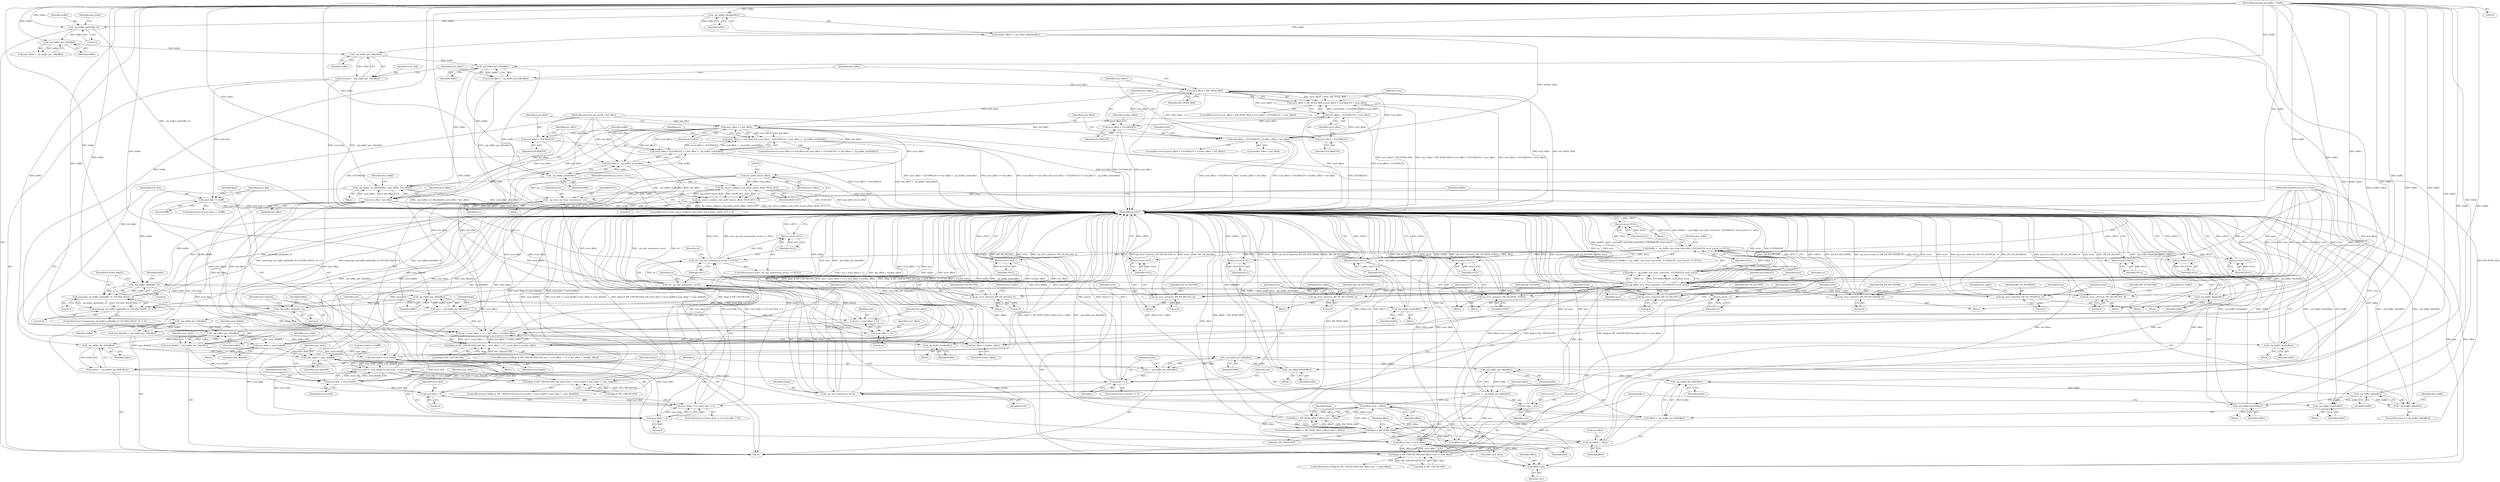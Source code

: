 digraph "1_libzip_9b46957ec98d85a572e9ef98301247f39338a3b5@pointer" {
"1000136" [label="(Call,_zip_buffer_get_16(buffer))"];
"1000132" [label="(Call,_zip_buffer_get_16(buffer))"];
"1000127" [label="(Call,_zip_buffer_get(buffer, 4))"];
"1000125" [label="(Call,_zip_buffer_offset(buffer))"];
"1000105" [label="(MethodParameterIn,zip_buffer_t *buffer)"];
"1000134" [label="(Call,eocd_disk = _zip_buffer_get_16(buffer))"];
"1000300" [label="(Call,eocd_disk == 0xffff)"];
"1000313" [label="(Call,eocd_disk != eocd_disk64)"];
"1000312" [label="(Call,eocd_disk != eocd_disk64 || num_disks != num_disks64)"];
"1000308" [label="(Call,(flags & ZIP_CHECKCONS) && (eocd_disk != eocd_disk64 || num_disks != num_disks64))"];
"1000336" [label="(Call,eocd_disk != 0)"];
"1000332" [label="(Call,num_disks != 0 || eocd_disk != 0)"];
"1000140" [label="(Call,_zip_buffer_get_64(buffer))"];
"1000138" [label="(Call,eocd_offset = _zip_buffer_get_64(buffer))"];
"1000144" [label="(Call,eocd_offset > ZIP_INT64_MAX)"];
"1000143" [label="(Call,eocd_offset > ZIP_INT64_MAX || eocd_offset + EOCD64LEN < eocd_offset)"];
"1000147" [label="(Call,eocd_offset + EOCD64LEN < eocd_offset)"];
"1000160" [label="(Call,eocd_offset + EOCD64LEN > eocdloc_offset + buf_offset)"];
"1000161" [label="(Call,eocd_offset + EOCD64LEN)"];
"1000176" [label="(Call,eocd_offset >= buf_offset)"];
"1000175" [label="(Call,eocd_offset >= buf_offset && eocd_offset + EOCD64LEN <= buf_offset + _zip_buffer_size(buffer))"];
"1000179" [label="(Call,eocd_offset + EOCD64LEN <= buf_offset + _zip_buffer_size(buffer))"];
"1000180" [label="(Call,eocd_offset + EOCD64LEN)"];
"1000183" [label="(Call,buf_offset + _zip_buffer_size(buffer))"];
"1000190" [label="(Call,eocd_offset - buf_offset)"];
"1000188" [label="(Call,_zip_buffer_set_offset(buffer, eocd_offset - buf_offset))"];
"1000232" [label="(Call,_zip_buffer_get(buffer, 4))"];
"1000231" [label="(Call,memcmp(_zip_buffer_get(buffer, 4), EOCD64_MAGIC, 4))"];
"1000230" [label="(Call,memcmp(_zip_buffer_get(buffer, 4), EOCD64_MAGIC, 4) != 0)"];
"1000246" [label="(Call,_zip_buffer_free(buffer))"];
"1000252" [label="(Call,_zip_buffer_get_64(buffer))"];
"1000250" [label="(Call,size = _zip_buffer_get_64(buffer))"];
"1000259" [label="(Call,size + eocd_offset + 12 != buf_offset + eocdloc_offset)"];
"1000255" [label="(Call,(flags & ZIP_CHECKCONS) && size + eocd_offset + 12 != buf_offset + eocdloc_offset)"];
"1000260" [label="(Call,size + eocd_offset + 12)"];
"1000276" [label="(Call,_zip_buffer_free(buffer))"];
"1000280" [label="(Call,_zip_buffer_get(buffer, 4))"];
"1000285" [label="(Call,_zip_buffer_get_32(buffer))"];
"1000283" [label="(Call,num_disks64 = _zip_buffer_get_32(buffer))"];
"1000296" [label="(Call,num_disks = num_disks64)"];
"1000316" [label="(Call,num_disks != num_disks64)"];
"1000333" [label="(Call,num_disks != 0)"];
"1000289" [label="(Call,_zip_buffer_get_32(buffer))"];
"1000287" [label="(Call,eocd_disk64 = _zip_buffer_get_32(buffer))"];
"1000304" [label="(Call,eocd_disk = eocd_disk64)"];
"1000327" [label="(Call,_zip_buffer_free(buffer))"];
"1000347" [label="(Call,_zip_buffer_free(buffer))"];
"1000353" [label="(Call,_zip_buffer_get_64(buffer))"];
"1000351" [label="(Call,nentry = _zip_buffer_get_64(buffer))"];
"1000360" [label="(Call,nentry != i)"];
"1000442" [label="(Call,_zip_cdir_new(nentry, error))"];
"1000439" [label="(Call,(cd=_zip_cdir_new(nentry, error)) == NULL)"];
"1000446" [label="(Return,return NULL;)"];
"1000440" [label="(Call,cd=_zip_cdir_new(nentry, error))"];
"1000463" [label="(Return,return cd;)"];
"1000357" [label="(Call,_zip_buffer_get_64(buffer))"];
"1000355" [label="(Call,i = _zip_buffer_get_64(buffer))"];
"1000371" [label="(Call,_zip_buffer_free(buffer))"];
"1000377" [label="(Call,_zip_buffer_get_64(buffer))"];
"1000375" [label="(Call,size = _zip_buffer_get_64(buffer))"];
"1000409" [label="(Call,offset+size < offset)"];
"1000405" [label="(Call,offset > ZIP_INT64_MAX || offset+size < offset)"];
"1000426" [label="(Call,offset+size != eocd_offset)"];
"1000422" [label="(Call,(flags & ZIP_CHECKCONS) && offset+size != eocd_offset)"];
"1000427" [label="(Call,offset+size)"];
"1000458" [label="(Call,cd->offset = offset)"];
"1000410" [label="(Call,offset+size)"];
"1000453" [label="(Call,cd->size = size)"];
"1000381" [label="(Call,_zip_buffer_get_64(buffer))"];
"1000379" [label="(Call,offset = _zip_buffer_get_64(buffer))"];
"1000406" [label="(Call,offset > ZIP_INT64_MAX)"];
"1000385" [label="(Call,_zip_buffer_ok(buffer))"];
"1000384" [label="(Call,!_zip_buffer_ok(buffer))"];
"1000395" [label="(Call,_zip_buffer_free(buffer))"];
"1000402" [label="(Call,_zip_buffer_free(buffer))"];
"1000262" [label="(Call,eocd_offset + 12)"];
"1000265" [label="(Call,buf_offset + eocdloc_offset)"];
"1000202" [label="(Call,(zip_int64_t)eocd_offset)"];
"1000200" [label="(Call,zip_source_seek(src, (zip_int64_t)eocd_offset, SEEK_SET))"];
"1000199" [label="(Call,zip_source_seek(src, (zip_int64_t)eocd_offset, SEEK_SET) < 0)"];
"1000208" [label="(Call,_zip_error_set_from_source(error, src))"];
"1000217" [label="(Call,_zip_buffer_new_from_source(src, EOCD64LEN, eocd, error))"];
"1000214" [label="(Call,(buffer = _zip_buffer_new_from_source(src, EOCD64LEN, eocd, error)) == NULL)"];
"1000224" [label="(Return,return NULL;)"];
"1000248" [label="(Return,return NULL;)"];
"1000278" [label="(Return,return NULL;)"];
"1000329" [label="(Return,return NULL;)"];
"1000349" [label="(Return,return NULL;)"];
"1000373" [label="(Return,return NULL;)"];
"1000397" [label="(Return,return NULL;)"];
"1000419" [label="(Return,return NULL;)"];
"1000436" [label="(Return,return NULL;)"];
"1000215" [label="(Call,buffer = _zip_buffer_new_from_source(src, EOCD64LEN, eocd, error))"];
"1000239" [label="(Call,zip_error_set(error, ZIP_ER_INCONS, 0))"];
"1000269" [label="(Call,zip_error_set(error, ZIP_ER_INCONS, 0))"];
"1000320" [label="(Call,zip_error_set(error, ZIP_ER_INCONS, 0))"];
"1000340" [label="(Call,zip_error_set(error, ZIP_ER_MULTIDISK, 0))"];
"1000364" [label="(Call,zip_error_set(error, ZIP_ER_MULTIDISK, 0))"];
"1000388" [label="(Call,zip_error_set(error, ZIP_ER_INTERNAL, 0))"];
"1000415" [label="(Call,zip_error_set(error, ZIP_ER_SEEK, EFBIG))"];
"1000432" [label="(Call,zip_error_set(error, ZIP_ER_INCONS, 0))"];
"1000148" [label="(Call,eocd_offset + EOCD64LEN)"];
"1000185" [label="(Call,_zip_buffer_size(buffer))"];
"1000281" [label="(Identifier,buffer)"];
"1000321" [label="(Identifier,error)"];
"1000458" [label="(Call,cd->offset = offset)"];
"1000222" [label="(Identifier,NULL)"];
"1000410" [label="(Call,offset+size)"];
"1000188" [label="(Call,_zip_buffer_set_offset(buffer, eocd_offset - buf_offset))"];
"1000312" [label="(Call,eocd_disk != eocd_disk64 || num_disks != num_disks64)"];
"1000240" [label="(Identifier,error)"];
"1000364" [label="(Call,zip_error_set(error, ZIP_ER_MULTIDISK, 0))"];
"1000192" [label="(Identifier,buf_offset)"];
"1000421" [label="(ControlStructure,if ((flags & ZIP_CHECKCONS) && offset+size != eocd_offset))"];
"1000393" [label="(Identifier,free_buffer)"];
"1000354" [label="(Identifier,buffer)"];
"1000303" [label="(Block,)"];
"1000439" [label="(Call,(cd=_zip_cdir_new(nentry, error)) == NULL)"];
"1000183" [label="(Call,buf_offset + _zip_buffer_size(buffer))"];
"1000381" [label="(Call,_zip_buffer_get_64(buffer))"];
"1000266" [label="(Identifier,buf_offset)"];
"1000371" [label="(Call,_zip_buffer_free(buffer))"];
"1000262" [label="(Call,eocd_offset + 12)"];
"1000205" [label="(Identifier,SEEK_SET)"];
"1000454" [label="(Call,cd->size)"];
"1000373" [label="(Return,return NULL;)"];
"1000219" [label="(Identifier,EOCD64LEN)"];
"1000443" [label="(Identifier,nentry)"];
"1000347" [label="(Call,_zip_buffer_free(buffer))"];
"1000310" [label="(Identifier,flags)"];
"1000125" [label="(Call,_zip_buffer_offset(buffer))"];
"1000109" [label="(Block,)"];
"1000285" [label="(Call,_zip_buffer_get_32(buffer))"];
"1000194" [label="(Identifier,free_buffer)"];
"1000105" [label="(MethodParameterIn,zip_buffer_t *buffer)"];
"1000235" [label="(Identifier,EOCD64_MAGIC)"];
"1000446" [label="(Return,return NULL;)"];
"1000445" [label="(Identifier,NULL)"];
"1000369" [label="(Identifier,free_buffer)"];
"1000186" [label="(Identifier,buffer)"];
"1000426" [label="(Call,offset+size != eocd_offset)"];
"1000327" [label="(Call,_zip_buffer_free(buffer))"];
"1000302" [label="(Literal,0xffff)"];
"1000257" [label="(Identifier,flags)"];
"1000231" [label="(Call,memcmp(_zip_buffer_get(buffer, 4), EOCD64_MAGIC, 4))"];
"1000208" [label="(Call,_zip_error_set_from_source(error, src))"];
"1000341" [label="(Identifier,error)"];
"1000300" [label="(Call,eocd_disk == 0xffff)"];
"1000432" [label="(Call,zip_error_set(error, ZIP_ER_INCONS, 0))"];
"1000133" [label="(Identifier,buffer)"];
"1000270" [label="(Identifier,error)"];
"1000134" [label="(Call,eocd_disk = _zip_buffer_get_16(buffer))"];
"1000309" [label="(Call,flags & ZIP_CHECKCONS)"];
"1000202" [label="(Call,(zip_int64_t)eocd_offset)"];
"1000440" [label="(Call,cd=_zip_cdir_new(nentry, error))"];
"1000140" [label="(Call,_zip_buffer_get_64(buffer))"];
"1000128" [label="(Identifier,buffer)"];
"1000328" [label="(Identifier,buffer)"];
"1000350" [label="(Identifier,NULL)"];
"1000227" [label="(Identifier,free_buffer)"];
"1000287" [label="(Call,eocd_disk64 = _zip_buffer_get_32(buffer))"];
"1000363" [label="(Block,)"];
"1000290" [label="(Identifier,buffer)"];
"1000271" [label="(Identifier,ZIP_ER_INCONS)"];
"1000256" [label="(Call,flags & ZIP_CHECKCONS)"];
"1000435" [label="(Literal,0)"];
"1000143" [label="(Call,eocd_offset > ZIP_INT64_MAX || eocd_offset + EOCD64LEN < eocd_offset)"];
"1000230" [label="(Call,memcmp(_zip_buffer_get(buffer, 4), EOCD64_MAGIC, 4) != 0)"];
"1000413" [label="(Identifier,offset)"];
"1000250" [label="(Call,size = _zip_buffer_get_64(buffer))"];
"1000406" [label="(Call,offset > ZIP_INT64_MAX)"];
"1000407" [label="(Identifier,offset)"];
"1000431" [label="(Block,)"];
"1000232" [label="(Call,_zip_buffer_get(buffer, 4))"];
"1000280" [label="(Call,_zip_buffer_get(buffer, 4))"];
"1000352" [label="(Identifier,nentry)"];
"1000391" [label="(Literal,0)"];
"1000132" [label="(Call,_zip_buffer_get_16(buffer))"];
"1000356" [label="(Identifier,i)"];
"1000304" [label="(Call,eocd_disk = eocd_disk64)"];
"1000314" [label="(Identifier,eocd_disk)"];
"1000355" [label="(Call,i = _zip_buffer_get_64(buffer))"];
"1000293" [label="(Identifier,num_disks)"];
"1000374" [label="(Identifier,NULL)"];
"1000131" [label="(Identifier,num_disks)"];
"1000372" [label="(Identifier,buffer)"];
"1000390" [label="(Identifier,ZIP_ER_INTERNAL)"];
"1000375" [label="(Call,size = _zip_buffer_get_64(buffer))"];
"1000180" [label="(Call,eocd_offset + EOCD64LEN)"];
"1000292" [label="(Call,num_disks == 0xffff)"];
"1000282" [label="(Literal,4)"];
"1000412" [label="(Identifier,size)"];
"1000127" [label="(Call,_zip_buffer_get(buffer, 4))"];
"1000457" [label="(Identifier,size)"];
"1000263" [label="(Identifier,eocd_offset)"];
"1000331" [label="(ControlStructure,if (num_disks != 0 || eocd_disk != 0))"];
"1000239" [label="(Call,zip_error_set(error, ZIP_ER_INCONS, 0))"];
"1000269" [label="(Call,zip_error_set(error, ZIP_ER_INCONS, 0))"];
"1000377" [label="(Call,_zip_buffer_get_64(buffer))"];
"1000151" [label="(Identifier,eocd_offset)"];
"1000388" [label="(Call,zip_error_set(error, ZIP_ER_INTERNAL, 0))"];
"1000415" [label="(Call,zip_error_set(error, ZIP_ER_SEEK, EFBIG))"];
"1000241" [label="(Identifier,ZIP_ER_INCONS)"];
"1000323" [label="(Literal,0)"];
"1000255" [label="(Call,(flags & ZIP_CHECKCONS) && size + eocd_offset + 12 != buf_offset + eocdloc_offset)"];
"1000335" [label="(Literal,0)"];
"1000404" [label="(ControlStructure,if (offset > ZIP_INT64_MAX || offset+size < offset))"];
"1000333" [label="(Call,num_disks != 0)"];
"1000459" [label="(Call,cd->offset)"];
"1000359" [label="(ControlStructure,if (nentry != i))"];
"1000286" [label="(Identifier,buffer)"];
"1000200" [label="(Call,zip_source_seek(src, (zip_int64_t)eocd_offset, SEEK_SET))"];
"1000319" [label="(Block,)"];
"1000320" [label="(Call,zip_error_set(error, ZIP_ER_INCONS, 0))"];
"1000419" [label="(Return,return NULL;)"];
"1000382" [label="(Identifier,buffer)"];
"1000450" [label="(Identifier,cd)"];
"1000318" [label="(Identifier,num_disks64)"];
"1000246" [label="(Call,_zip_buffer_free(buffer))"];
"1000343" [label="(Literal,0)"];
"1000316" [label="(Call,num_disks != num_disks64)"];
"1000348" [label="(Identifier,buffer)"];
"1000289" [label="(Call,_zip_buffer_get_32(buffer))"];
"1000380" [label="(Identifier,offset)"];
"1000384" [label="(Call,!_zip_buffer_ok(buffer))"];
"1000387" [label="(Block,)"];
"1000181" [label="(Identifier,eocd_offset)"];
"1000199" [label="(Call,zip_source_seek(src, (zip_int64_t)eocd_offset, SEEK_SET) < 0)"];
"1000397" [label="(Return,return NULL;)"];
"1000185" [label="(Call,_zip_buffer_size(buffer))"];
"1000223" [label="(Block,)"];
"1000249" [label="(Identifier,NULL)"];
"1000465" [label="(MethodReturn,RET)"];
"1000322" [label="(Identifier,ZIP_ER_INCONS)"];
"1000137" [label="(Identifier,buffer)"];
"1000370" [label="(Block,)"];
"1000274" [label="(Identifier,free_buffer)"];
"1000162" [label="(Identifier,eocd_offset)"];
"1000276" [label="(Call,_zip_buffer_free(buffer))"];
"1000135" [label="(Identifier,eocd_disk)"];
"1000217" [label="(Call,_zip_buffer_new_from_source(src, EOCD64LEN, eocd, error))"];
"1000108" [label="(MethodParameterIn,zip_error_t *error)"];
"1000429" [label="(Identifier,size)"];
"1000204" [label="(Identifier,eocd_offset)"];
"1000165" [label="(Identifier,eocdloc_offset)"];
"1000215" [label="(Call,buffer = _zip_buffer_new_from_source(src, EOCD64LEN, eocd, error))"];
"1000308" [label="(Call,(flags & ZIP_CHECKCONS) && (eocd_disk != eocd_disk64 || num_disks != num_disks64))"];
"1000104" [label="(MethodParameterIn,zip_source_t *src)"];
"1000164" [label="(Call,eocdloc_offset + buf_offset)"];
"1000395" [label="(Call,_zip_buffer_free(buffer))"];
"1000361" [label="(Identifier,nentry)"];
"1000267" [label="(Identifier,eocdloc_offset)"];
"1000366" [label="(Identifier,ZIP_ER_MULTIDISK)"];
"1000163" [label="(Identifier,EOCD64LEN)"];
"1000417" [label="(Identifier,ZIP_ER_SEEK)"];
"1000394" [label="(Block,)"];
"1000342" [label="(Identifier,ZIP_ER_MULTIDISK)"];
"1000288" [label="(Identifier,eocd_disk64)"];
"1000453" [label="(Call,cd->size = size)"];
"1000437" [label="(Identifier,NULL)"];
"1000147" [label="(Call,eocd_offset + EOCD64LEN < eocd_offset)"];
"1000317" [label="(Identifier,num_disks)"];
"1000177" [label="(Identifier,eocd_offset)"];
"1000284" [label="(Identifier,num_disks64)"];
"1000216" [label="(Identifier,buffer)"];
"1000149" [label="(Identifier,eocd_offset)"];
"1000463" [label="(Return,return cd;)"];
"1000242" [label="(Literal,0)"];
"1000401" [label="(Block,)"];
"1000233" [label="(Identifier,buffer)"];
"1000402" [label="(Call,_zip_buffer_free(buffer))"];
"1000306" [label="(Identifier,eocd_disk64)"];
"1000430" [label="(Identifier,eocd_offset)"];
"1000238" [label="(Block,)"];
"1000244" [label="(Identifier,free_buffer)"];
"1000349" [label="(Return,return NULL;)"];
"1000423" [label="(Call,flags & ZIP_CHECKCONS)"];
"1000411" [label="(Identifier,offset)"];
"1000444" [label="(Identifier,error)"];
"1000190" [label="(Call,eocd_offset - buf_offset)"];
"1000254" [label="(ControlStructure,if ((flags & ZIP_CHECKCONS) && size + eocd_offset + 12 != buf_offset + eocdloc_offset))"];
"1000398" [label="(Identifier,NULL)"];
"1000248" [label="(Return,return NULL;)"];
"1000301" [label="(Identifier,eocd_disk)"];
"1000400" [label="(Identifier,free_buffer)"];
"1000174" [label="(ControlStructure,if (eocd_offset >= buf_offset && eocd_offset + EOCD64LEN <= buf_offset + _zip_buffer_size(buffer)))"];
"1000144" [label="(Call,eocd_offset > ZIP_INT64_MAX)"];
"1000129" [label="(Literal,4)"];
"1000353" [label="(Call,_zip_buffer_get_64(buffer))"];
"1000416" [label="(Identifier,error)"];
"1000178" [label="(Identifier,buf_offset)"];
"1000389" [label="(Identifier,error)"];
"1000346" [label="(Block,)"];
"1000138" [label="(Call,eocd_offset = _zip_buffer_get_64(buffer))"];
"1000272" [label="(Literal,0)"];
"1000142" [label="(ControlStructure,if (eocd_offset > ZIP_INT64_MAX || eocd_offset + EOCD64LEN < eocd_offset))"];
"1000261" [label="(Identifier,size)"];
"1000379" [label="(Call,offset = _zip_buffer_get_64(buffer))"];
"1000295" [label="(Block,)"];
"1000340" [label="(Call,zip_error_set(error, ZIP_ER_MULTIDISK, 0))"];
"1000329" [label="(Return,return NULL;)"];
"1000169" [label="(Identifier,error)"];
"1000251" [label="(Identifier,size)"];
"1000298" [label="(Identifier,num_disks64)"];
"1000360" [label="(Call,nentry != i)"];
"1000206" [label="(Literal,0)"];
"1000447" [label="(Identifier,NULL)"];
"1000330" [label="(Identifier,NULL)"];
"1000408" [label="(Identifier,ZIP_INT64_MAX)"];
"1000299" [label="(ControlStructure,if (eocd_disk == 0xffff))"];
"1000176" [label="(Call,eocd_offset >= buf_offset)"];
"1000283" [label="(Call,num_disks64 = _zip_buffer_get_32(buffer))"];
"1000236" [label="(Literal,4)"];
"1000210" [label="(Identifier,src)"];
"1000264" [label="(Literal,12)"];
"1000278" [label="(Return,return NULL;)"];
"1000396" [label="(Identifier,buffer)"];
"1000460" [label="(Identifier,cd)"];
"1000161" [label="(Call,eocd_offset + EOCD64LEN)"];
"1000139" [label="(Identifier,eocd_offset)"];
"1000150" [label="(Identifier,EOCD64LEN)"];
"1000253" [label="(Identifier,buffer)"];
"1000305" [label="(Identifier,eocd_disk)"];
"1000365" [label="(Identifier,error)"];
"1000201" [label="(Identifier,src)"];
"1000268" [label="(Block,)"];
"1000145" [label="(Identifier,eocd_offset)"];
"1000296" [label="(Call,num_disks = num_disks64)"];
"1000307" [label="(ControlStructure,if ((flags & ZIP_CHECKCONS) && (eocd_disk != eocd_disk64 || num_disks != num_disks64)))"];
"1000357" [label="(Call,_zip_buffer_get_64(buffer))"];
"1000265" [label="(Call,buf_offset + eocdloc_offset)"];
"1000220" [label="(Identifier,eocd)"];
"1000245" [label="(Block,)"];
"1000464" [label="(Identifier,cd)"];
"1000433" [label="(Identifier,error)"];
"1000313" [label="(Call,eocd_disk != eocd_disk64)"];
"1000383" [label="(ControlStructure,if (!_zip_buffer_ok(buffer)))"];
"1000209" [label="(Identifier,error)"];
"1000442" [label="(Call,_zip_cdir_new(nentry, error))"];
"1000123" [label="(Call,eocdloc_offset = _zip_buffer_offset(buffer))"];
"1000234" [label="(Literal,4)"];
"1000358" [label="(Identifier,buffer)"];
"1000414" [label="(Block,)"];
"1000337" [label="(Identifier,eocd_disk)"];
"1000334" [label="(Identifier,num_disks)"];
"1000136" [label="(Call,_zip_buffer_get_16(buffer))"];
"1000326" [label="(Block,)"];
"1000438" [label="(ControlStructure,if ((cd=_zip_cdir_new(nentry, error)) == NULL))"];
"1000441" [label="(Identifier,cd)"];
"1000385" [label="(Call,_zip_buffer_ok(buffer))"];
"1000252" [label="(Call,_zip_buffer_get_64(buffer))"];
"1000187" [label="(Block,)"];
"1000148" [label="(Call,eocd_offset + EOCD64LEN)"];
"1000212" [label="(Identifier,NULL)"];
"1000422" [label="(Call,(flags & ZIP_CHECKCONS) && offset+size != eocd_offset)"];
"1000126" [label="(Identifier,buffer)"];
"1000159" [label="(ControlStructure,if (eocd_offset + EOCD64LEN > eocdloc_offset + buf_offset))"];
"1000378" [label="(Identifier,buffer)"];
"1000367" [label="(Literal,0)"];
"1000427" [label="(Call,offset+size)"];
"1000184" [label="(Identifier,buf_offset)"];
"1000345" [label="(Identifier,free_buffer)"];
"1000218" [label="(Identifier,src)"];
"1000434" [label="(Identifier,ZIP_ER_INCONS)"];
"1000207" [label="(Block,)"];
"1000214" [label="(Call,(buffer = _zip_buffer_new_from_source(src, EOCD64LEN, eocd, error)) == NULL)"];
"1000221" [label="(Identifier,error)"];
"1000403" [label="(Identifier,buffer)"];
"1000420" [label="(Identifier,NULL)"];
"1000315" [label="(Identifier,eocd_disk64)"];
"1000229" [label="(ControlStructure,if (memcmp(_zip_buffer_get(buffer, 4), EOCD64_MAGIC, 4) != 0))"];
"1000336" [label="(Call,eocd_disk != 0)"];
"1000237" [label="(Literal,0)"];
"1000418" [label="(Identifier,EFBIG)"];
"1000462" [label="(Identifier,offset)"];
"1000189" [label="(Identifier,buffer)"];
"1000225" [label="(Identifier,NULL)"];
"1000409" [label="(Call,offset+size < offset)"];
"1000275" [label="(Block,)"];
"1000141" [label="(Identifier,buffer)"];
"1000351" [label="(Call,nentry = _zip_buffer_get_64(buffer))"];
"1000405" [label="(Call,offset > ZIP_INT64_MAX || offset+size < offset)"];
"1000247" [label="(Identifier,buffer)"];
"1000259" [label="(Call,size + eocd_offset + 12 != buf_offset + eocdloc_offset)"];
"1000386" [label="(Identifier,buffer)"];
"1000362" [label="(Identifier,i)"];
"1000182" [label="(Identifier,EOCD64LEN)"];
"1000428" [label="(Identifier,offset)"];
"1000325" [label="(Identifier,free_buffer)"];
"1000106" [label="(MethodParameterIn,zip_uint64_t buf_offset)"];
"1000224" [label="(Return,return NULL;)"];
"1000332" [label="(Call,num_disks != 0 || eocd_disk != 0)"];
"1000279" [label="(Identifier,NULL)"];
"1000198" [label="(ControlStructure,if (zip_source_seek(src, (zip_int64_t)eocd_offset, SEEK_SET) < 0))"];
"1000191" [label="(Identifier,eocd_offset)"];
"1000179" [label="(Call,eocd_offset + EOCD64LEN <= buf_offset + _zip_buffer_size(buffer))"];
"1000297" [label="(Identifier,num_disks)"];
"1000436" [label="(Return,return NULL;)"];
"1000424" [label="(Identifier,flags)"];
"1000160" [label="(Call,eocd_offset + EOCD64LEN > eocdloc_offset + buf_offset)"];
"1000130" [label="(Call,num_disks = _zip_buffer_get_16(buffer))"];
"1000338" [label="(Literal,0)"];
"1000146" [label="(Identifier,ZIP_INT64_MAX)"];
"1000175" [label="(Call,eocd_offset >= buf_offset && eocd_offset + EOCD64LEN <= buf_offset + _zip_buffer_size(buffer))"];
"1000260" [label="(Call,size + eocd_offset + 12)"];
"1000213" [label="(ControlStructure,if ((buffer = _zip_buffer_new_from_source(src, EOCD64LEN, eocd, error)) == NULL))"];
"1000154" [label="(Identifier,error)"];
"1000376" [label="(Identifier,size)"];
"1000339" [label="(Block,)"];
"1000277" [label="(Identifier,buffer)"];
"1000136" -> "1000134"  [label="AST: "];
"1000136" -> "1000137"  [label="CFG: "];
"1000137" -> "1000136"  [label="AST: "];
"1000134" -> "1000136"  [label="CFG: "];
"1000136" -> "1000134"  [label="DDG: buffer"];
"1000132" -> "1000136"  [label="DDG: buffer"];
"1000105" -> "1000136"  [label="DDG: buffer"];
"1000136" -> "1000140"  [label="DDG: buffer"];
"1000132" -> "1000130"  [label="AST: "];
"1000132" -> "1000133"  [label="CFG: "];
"1000133" -> "1000132"  [label="AST: "];
"1000130" -> "1000132"  [label="CFG: "];
"1000132" -> "1000130"  [label="DDG: buffer"];
"1000127" -> "1000132"  [label="DDG: buffer"];
"1000105" -> "1000132"  [label="DDG: buffer"];
"1000127" -> "1000109"  [label="AST: "];
"1000127" -> "1000129"  [label="CFG: "];
"1000128" -> "1000127"  [label="AST: "];
"1000129" -> "1000127"  [label="AST: "];
"1000131" -> "1000127"  [label="CFG: "];
"1000127" -> "1000465"  [label="DDG: _zip_buffer_get(buffer, 4)"];
"1000125" -> "1000127"  [label="DDG: buffer"];
"1000105" -> "1000127"  [label="DDG: buffer"];
"1000125" -> "1000123"  [label="AST: "];
"1000125" -> "1000126"  [label="CFG: "];
"1000126" -> "1000125"  [label="AST: "];
"1000123" -> "1000125"  [label="CFG: "];
"1000125" -> "1000123"  [label="DDG: buffer"];
"1000105" -> "1000125"  [label="DDG: buffer"];
"1000105" -> "1000103"  [label="AST: "];
"1000105" -> "1000465"  [label="DDG: buffer"];
"1000105" -> "1000140"  [label="DDG: buffer"];
"1000105" -> "1000185"  [label="DDG: buffer"];
"1000105" -> "1000188"  [label="DDG: buffer"];
"1000105" -> "1000215"  [label="DDG: buffer"];
"1000105" -> "1000232"  [label="DDG: buffer"];
"1000105" -> "1000246"  [label="DDG: buffer"];
"1000105" -> "1000252"  [label="DDG: buffer"];
"1000105" -> "1000276"  [label="DDG: buffer"];
"1000105" -> "1000280"  [label="DDG: buffer"];
"1000105" -> "1000285"  [label="DDG: buffer"];
"1000105" -> "1000289"  [label="DDG: buffer"];
"1000105" -> "1000327"  [label="DDG: buffer"];
"1000105" -> "1000347"  [label="DDG: buffer"];
"1000105" -> "1000353"  [label="DDG: buffer"];
"1000105" -> "1000357"  [label="DDG: buffer"];
"1000105" -> "1000371"  [label="DDG: buffer"];
"1000105" -> "1000377"  [label="DDG: buffer"];
"1000105" -> "1000381"  [label="DDG: buffer"];
"1000105" -> "1000385"  [label="DDG: buffer"];
"1000105" -> "1000395"  [label="DDG: buffer"];
"1000105" -> "1000402"  [label="DDG: buffer"];
"1000134" -> "1000109"  [label="AST: "];
"1000135" -> "1000134"  [label="AST: "];
"1000139" -> "1000134"  [label="CFG: "];
"1000134" -> "1000465"  [label="DDG: eocd_disk"];
"1000134" -> "1000465"  [label="DDG: _zip_buffer_get_16(buffer)"];
"1000134" -> "1000300"  [label="DDG: eocd_disk"];
"1000300" -> "1000299"  [label="AST: "];
"1000300" -> "1000302"  [label="CFG: "];
"1000301" -> "1000300"  [label="AST: "];
"1000302" -> "1000300"  [label="AST: "];
"1000305" -> "1000300"  [label="CFG: "];
"1000310" -> "1000300"  [label="CFG: "];
"1000300" -> "1000465"  [label="DDG: eocd_disk"];
"1000300" -> "1000465"  [label="DDG: eocd_disk == 0xffff"];
"1000300" -> "1000313"  [label="DDG: eocd_disk"];
"1000300" -> "1000336"  [label="DDG: eocd_disk"];
"1000313" -> "1000312"  [label="AST: "];
"1000313" -> "1000315"  [label="CFG: "];
"1000314" -> "1000313"  [label="AST: "];
"1000315" -> "1000313"  [label="AST: "];
"1000317" -> "1000313"  [label="CFG: "];
"1000312" -> "1000313"  [label="CFG: "];
"1000313" -> "1000465"  [label="DDG: eocd_disk64"];
"1000313" -> "1000465"  [label="DDG: eocd_disk"];
"1000313" -> "1000312"  [label="DDG: eocd_disk"];
"1000313" -> "1000312"  [label="DDG: eocd_disk64"];
"1000304" -> "1000313"  [label="DDG: eocd_disk"];
"1000287" -> "1000313"  [label="DDG: eocd_disk64"];
"1000313" -> "1000336"  [label="DDG: eocd_disk"];
"1000312" -> "1000308"  [label="AST: "];
"1000312" -> "1000316"  [label="CFG: "];
"1000316" -> "1000312"  [label="AST: "];
"1000308" -> "1000312"  [label="CFG: "];
"1000312" -> "1000465"  [label="DDG: num_disks != num_disks64"];
"1000312" -> "1000465"  [label="DDG: eocd_disk != eocd_disk64"];
"1000312" -> "1000308"  [label="DDG: eocd_disk != eocd_disk64"];
"1000312" -> "1000308"  [label="DDG: num_disks != num_disks64"];
"1000316" -> "1000312"  [label="DDG: num_disks"];
"1000316" -> "1000312"  [label="DDG: num_disks64"];
"1000308" -> "1000307"  [label="AST: "];
"1000308" -> "1000309"  [label="CFG: "];
"1000309" -> "1000308"  [label="AST: "];
"1000321" -> "1000308"  [label="CFG: "];
"1000334" -> "1000308"  [label="CFG: "];
"1000308" -> "1000465"  [label="DDG: flags & ZIP_CHECKCONS"];
"1000308" -> "1000465"  [label="DDG: eocd_disk != eocd_disk64 || num_disks != num_disks64"];
"1000308" -> "1000465"  [label="DDG: (flags & ZIP_CHECKCONS) && (eocd_disk != eocd_disk64 || num_disks != num_disks64)"];
"1000309" -> "1000308"  [label="DDG: flags"];
"1000309" -> "1000308"  [label="DDG: ZIP_CHECKCONS"];
"1000336" -> "1000332"  [label="AST: "];
"1000336" -> "1000338"  [label="CFG: "];
"1000337" -> "1000336"  [label="AST: "];
"1000338" -> "1000336"  [label="AST: "];
"1000332" -> "1000336"  [label="CFG: "];
"1000336" -> "1000465"  [label="DDG: eocd_disk"];
"1000336" -> "1000332"  [label="DDG: eocd_disk"];
"1000336" -> "1000332"  [label="DDG: 0"];
"1000304" -> "1000336"  [label="DDG: eocd_disk"];
"1000332" -> "1000331"  [label="AST: "];
"1000332" -> "1000333"  [label="CFG: "];
"1000333" -> "1000332"  [label="AST: "];
"1000341" -> "1000332"  [label="CFG: "];
"1000352" -> "1000332"  [label="CFG: "];
"1000332" -> "1000465"  [label="DDG: num_disks != 0"];
"1000332" -> "1000465"  [label="DDG: eocd_disk != 0"];
"1000332" -> "1000465"  [label="DDG: num_disks != 0 || eocd_disk != 0"];
"1000333" -> "1000332"  [label="DDG: num_disks"];
"1000333" -> "1000332"  [label="DDG: 0"];
"1000140" -> "1000138"  [label="AST: "];
"1000140" -> "1000141"  [label="CFG: "];
"1000141" -> "1000140"  [label="AST: "];
"1000138" -> "1000140"  [label="CFG: "];
"1000140" -> "1000465"  [label="DDG: buffer"];
"1000140" -> "1000138"  [label="DDG: buffer"];
"1000140" -> "1000185"  [label="DDG: buffer"];
"1000140" -> "1000188"  [label="DDG: buffer"];
"1000138" -> "1000109"  [label="AST: "];
"1000139" -> "1000138"  [label="AST: "];
"1000145" -> "1000138"  [label="CFG: "];
"1000138" -> "1000465"  [label="DDG: _zip_buffer_get_64(buffer)"];
"1000138" -> "1000144"  [label="DDG: eocd_offset"];
"1000144" -> "1000143"  [label="AST: "];
"1000144" -> "1000146"  [label="CFG: "];
"1000145" -> "1000144"  [label="AST: "];
"1000146" -> "1000144"  [label="AST: "];
"1000149" -> "1000144"  [label="CFG: "];
"1000143" -> "1000144"  [label="CFG: "];
"1000144" -> "1000465"  [label="DDG: eocd_offset"];
"1000144" -> "1000465"  [label="DDG: ZIP_INT64_MAX"];
"1000144" -> "1000143"  [label="DDG: eocd_offset"];
"1000144" -> "1000143"  [label="DDG: ZIP_INT64_MAX"];
"1000144" -> "1000147"  [label="DDG: eocd_offset"];
"1000144" -> "1000148"  [label="DDG: eocd_offset"];
"1000144" -> "1000160"  [label="DDG: eocd_offset"];
"1000144" -> "1000161"  [label="DDG: eocd_offset"];
"1000144" -> "1000176"  [label="DDG: eocd_offset"];
"1000144" -> "1000406"  [label="DDG: ZIP_INT64_MAX"];
"1000143" -> "1000142"  [label="AST: "];
"1000143" -> "1000147"  [label="CFG: "];
"1000147" -> "1000143"  [label="AST: "];
"1000154" -> "1000143"  [label="CFG: "];
"1000162" -> "1000143"  [label="CFG: "];
"1000143" -> "1000465"  [label="DDG: eocd_offset > ZIP_INT64_MAX"];
"1000143" -> "1000465"  [label="DDG: eocd_offset > ZIP_INT64_MAX || eocd_offset + EOCD64LEN < eocd_offset"];
"1000143" -> "1000465"  [label="DDG: eocd_offset + EOCD64LEN < eocd_offset"];
"1000147" -> "1000143"  [label="DDG: eocd_offset + EOCD64LEN"];
"1000147" -> "1000143"  [label="DDG: eocd_offset"];
"1000147" -> "1000151"  [label="CFG: "];
"1000148" -> "1000147"  [label="AST: "];
"1000151" -> "1000147"  [label="AST: "];
"1000147" -> "1000465"  [label="DDG: eocd_offset"];
"1000147" -> "1000465"  [label="DDG: eocd_offset + EOCD64LEN"];
"1000147" -> "1000160"  [label="DDG: eocd_offset"];
"1000147" -> "1000161"  [label="DDG: eocd_offset"];
"1000147" -> "1000176"  [label="DDG: eocd_offset"];
"1000160" -> "1000159"  [label="AST: "];
"1000160" -> "1000164"  [label="CFG: "];
"1000161" -> "1000160"  [label="AST: "];
"1000164" -> "1000160"  [label="AST: "];
"1000169" -> "1000160"  [label="CFG: "];
"1000177" -> "1000160"  [label="CFG: "];
"1000160" -> "1000465"  [label="DDG: eocdloc_offset + buf_offset"];
"1000160" -> "1000465"  [label="DDG: eocd_offset + EOCD64LEN > eocdloc_offset + buf_offset"];
"1000160" -> "1000465"  [label="DDG: eocd_offset + EOCD64LEN"];
"1000123" -> "1000160"  [label="DDG: eocdloc_offset"];
"1000106" -> "1000160"  [label="DDG: buf_offset"];
"1000161" -> "1000163"  [label="CFG: "];
"1000162" -> "1000161"  [label="AST: "];
"1000163" -> "1000161"  [label="AST: "];
"1000165" -> "1000161"  [label="CFG: "];
"1000161" -> "1000465"  [label="DDG: EOCD64LEN"];
"1000161" -> "1000465"  [label="DDG: eocd_offset"];
"1000176" -> "1000175"  [label="AST: "];
"1000176" -> "1000178"  [label="CFG: "];
"1000177" -> "1000176"  [label="AST: "];
"1000178" -> "1000176"  [label="AST: "];
"1000181" -> "1000176"  [label="CFG: "];
"1000175" -> "1000176"  [label="CFG: "];
"1000176" -> "1000465"  [label="DDG: buf_offset"];
"1000176" -> "1000175"  [label="DDG: eocd_offset"];
"1000176" -> "1000175"  [label="DDG: buf_offset"];
"1000106" -> "1000176"  [label="DDG: buf_offset"];
"1000176" -> "1000179"  [label="DDG: eocd_offset"];
"1000176" -> "1000179"  [label="DDG: buf_offset"];
"1000176" -> "1000180"  [label="DDG: eocd_offset"];
"1000176" -> "1000183"  [label="DDG: buf_offset"];
"1000176" -> "1000190"  [label="DDG: eocd_offset"];
"1000176" -> "1000190"  [label="DDG: buf_offset"];
"1000176" -> "1000202"  [label="DDG: eocd_offset"];
"1000176" -> "1000259"  [label="DDG: buf_offset"];
"1000176" -> "1000265"  [label="DDG: buf_offset"];
"1000175" -> "1000174"  [label="AST: "];
"1000175" -> "1000179"  [label="CFG: "];
"1000179" -> "1000175"  [label="AST: "];
"1000189" -> "1000175"  [label="CFG: "];
"1000201" -> "1000175"  [label="CFG: "];
"1000175" -> "1000465"  [label="DDG: eocd_offset + EOCD64LEN <= buf_offset + _zip_buffer_size(buffer)"];
"1000175" -> "1000465"  [label="DDG: eocd_offset >= buf_offset"];
"1000175" -> "1000465"  [label="DDG: eocd_offset >= buf_offset && eocd_offset + EOCD64LEN <= buf_offset + _zip_buffer_size(buffer)"];
"1000179" -> "1000175"  [label="DDG: eocd_offset + EOCD64LEN"];
"1000179" -> "1000175"  [label="DDG: buf_offset + _zip_buffer_size(buffer)"];
"1000179" -> "1000183"  [label="CFG: "];
"1000180" -> "1000179"  [label="AST: "];
"1000183" -> "1000179"  [label="AST: "];
"1000179" -> "1000465"  [label="DDG: eocd_offset + EOCD64LEN"];
"1000179" -> "1000465"  [label="DDG: buf_offset + _zip_buffer_size(buffer)"];
"1000106" -> "1000179"  [label="DDG: buf_offset"];
"1000185" -> "1000179"  [label="DDG: buffer"];
"1000180" -> "1000182"  [label="CFG: "];
"1000181" -> "1000180"  [label="AST: "];
"1000182" -> "1000180"  [label="AST: "];
"1000184" -> "1000180"  [label="CFG: "];
"1000180" -> "1000465"  [label="DDG: EOCD64LEN"];
"1000183" -> "1000185"  [label="CFG: "];
"1000184" -> "1000183"  [label="AST: "];
"1000185" -> "1000183"  [label="AST: "];
"1000183" -> "1000465"  [label="DDG: _zip_buffer_size(buffer)"];
"1000183" -> "1000465"  [label="DDG: buf_offset"];
"1000106" -> "1000183"  [label="DDG: buf_offset"];
"1000185" -> "1000183"  [label="DDG: buffer"];
"1000190" -> "1000188"  [label="AST: "];
"1000190" -> "1000192"  [label="CFG: "];
"1000191" -> "1000190"  [label="AST: "];
"1000192" -> "1000190"  [label="AST: "];
"1000188" -> "1000190"  [label="CFG: "];
"1000190" -> "1000465"  [label="DDG: eocd_offset"];
"1000190" -> "1000465"  [label="DDG: buf_offset"];
"1000190" -> "1000188"  [label="DDG: eocd_offset"];
"1000190" -> "1000188"  [label="DDG: buf_offset"];
"1000106" -> "1000190"  [label="DDG: buf_offset"];
"1000190" -> "1000259"  [label="DDG: eocd_offset"];
"1000190" -> "1000259"  [label="DDG: buf_offset"];
"1000190" -> "1000260"  [label="DDG: eocd_offset"];
"1000190" -> "1000262"  [label="DDG: eocd_offset"];
"1000190" -> "1000265"  [label="DDG: buf_offset"];
"1000190" -> "1000426"  [label="DDG: eocd_offset"];
"1000188" -> "1000187"  [label="AST: "];
"1000189" -> "1000188"  [label="AST: "];
"1000194" -> "1000188"  [label="CFG: "];
"1000188" -> "1000465"  [label="DDG: _zip_buffer_set_offset(buffer, eocd_offset - buf_offset)"];
"1000188" -> "1000465"  [label="DDG: eocd_offset - buf_offset"];
"1000185" -> "1000188"  [label="DDG: buffer"];
"1000188" -> "1000232"  [label="DDG: buffer"];
"1000232" -> "1000231"  [label="AST: "];
"1000232" -> "1000234"  [label="CFG: "];
"1000233" -> "1000232"  [label="AST: "];
"1000234" -> "1000232"  [label="AST: "];
"1000235" -> "1000232"  [label="CFG: "];
"1000232" -> "1000465"  [label="DDG: buffer"];
"1000232" -> "1000231"  [label="DDG: buffer"];
"1000232" -> "1000231"  [label="DDG: 4"];
"1000215" -> "1000232"  [label="DDG: buffer"];
"1000232" -> "1000246"  [label="DDG: buffer"];
"1000232" -> "1000252"  [label="DDG: buffer"];
"1000231" -> "1000230"  [label="AST: "];
"1000231" -> "1000236"  [label="CFG: "];
"1000235" -> "1000231"  [label="AST: "];
"1000236" -> "1000231"  [label="AST: "];
"1000237" -> "1000231"  [label="CFG: "];
"1000231" -> "1000465"  [label="DDG: EOCD64_MAGIC"];
"1000231" -> "1000465"  [label="DDG: _zip_buffer_get(buffer, 4)"];
"1000231" -> "1000230"  [label="DDG: _zip_buffer_get(buffer, 4)"];
"1000231" -> "1000230"  [label="DDG: EOCD64_MAGIC"];
"1000231" -> "1000230"  [label="DDG: 4"];
"1000230" -> "1000229"  [label="AST: "];
"1000230" -> "1000237"  [label="CFG: "];
"1000237" -> "1000230"  [label="AST: "];
"1000240" -> "1000230"  [label="CFG: "];
"1000251" -> "1000230"  [label="CFG: "];
"1000230" -> "1000465"  [label="DDG: memcmp(_zip_buffer_get(buffer, 4), EOCD64_MAGIC, 4)"];
"1000230" -> "1000465"  [label="DDG: memcmp(_zip_buffer_get(buffer, 4), EOCD64_MAGIC, 4) != 0"];
"1000246" -> "1000245"  [label="AST: "];
"1000246" -> "1000247"  [label="CFG: "];
"1000247" -> "1000246"  [label="AST: "];
"1000249" -> "1000246"  [label="CFG: "];
"1000246" -> "1000465"  [label="DDG: _zip_buffer_free(buffer)"];
"1000246" -> "1000465"  [label="DDG: buffer"];
"1000252" -> "1000250"  [label="AST: "];
"1000252" -> "1000253"  [label="CFG: "];
"1000253" -> "1000252"  [label="AST: "];
"1000250" -> "1000252"  [label="CFG: "];
"1000252" -> "1000465"  [label="DDG: buffer"];
"1000252" -> "1000250"  [label="DDG: buffer"];
"1000252" -> "1000276"  [label="DDG: buffer"];
"1000252" -> "1000280"  [label="DDG: buffer"];
"1000250" -> "1000109"  [label="AST: "];
"1000251" -> "1000250"  [label="AST: "];
"1000257" -> "1000250"  [label="CFG: "];
"1000250" -> "1000465"  [label="DDG: size"];
"1000250" -> "1000465"  [label="DDG: _zip_buffer_get_64(buffer)"];
"1000250" -> "1000259"  [label="DDG: size"];
"1000250" -> "1000260"  [label="DDG: size"];
"1000259" -> "1000255"  [label="AST: "];
"1000259" -> "1000265"  [label="CFG: "];
"1000260" -> "1000259"  [label="AST: "];
"1000265" -> "1000259"  [label="AST: "];
"1000255" -> "1000259"  [label="CFG: "];
"1000259" -> "1000465"  [label="DDG: size + eocd_offset + 12"];
"1000259" -> "1000465"  [label="DDG: buf_offset + eocdloc_offset"];
"1000259" -> "1000255"  [label="DDG: size + eocd_offset + 12"];
"1000259" -> "1000255"  [label="DDG: buf_offset + eocdloc_offset"];
"1000202" -> "1000259"  [label="DDG: eocd_offset"];
"1000106" -> "1000259"  [label="DDG: buf_offset"];
"1000123" -> "1000259"  [label="DDG: eocdloc_offset"];
"1000255" -> "1000254"  [label="AST: "];
"1000255" -> "1000256"  [label="CFG: "];
"1000256" -> "1000255"  [label="AST: "];
"1000270" -> "1000255"  [label="CFG: "];
"1000281" -> "1000255"  [label="CFG: "];
"1000255" -> "1000465"  [label="DDG: size + eocd_offset + 12 != buf_offset + eocdloc_offset"];
"1000255" -> "1000465"  [label="DDG: (flags & ZIP_CHECKCONS) && size + eocd_offset + 12 != buf_offset + eocdloc_offset"];
"1000255" -> "1000465"  [label="DDG: flags & ZIP_CHECKCONS"];
"1000256" -> "1000255"  [label="DDG: flags"];
"1000256" -> "1000255"  [label="DDG: ZIP_CHECKCONS"];
"1000260" -> "1000262"  [label="CFG: "];
"1000261" -> "1000260"  [label="AST: "];
"1000262" -> "1000260"  [label="AST: "];
"1000266" -> "1000260"  [label="CFG: "];
"1000260" -> "1000465"  [label="DDG: eocd_offset + 12"];
"1000260" -> "1000465"  [label="DDG: size"];
"1000202" -> "1000260"  [label="DDG: eocd_offset"];
"1000276" -> "1000275"  [label="AST: "];
"1000276" -> "1000277"  [label="CFG: "];
"1000277" -> "1000276"  [label="AST: "];
"1000279" -> "1000276"  [label="CFG: "];
"1000276" -> "1000465"  [label="DDG: _zip_buffer_free(buffer)"];
"1000276" -> "1000465"  [label="DDG: buffer"];
"1000280" -> "1000109"  [label="AST: "];
"1000280" -> "1000282"  [label="CFG: "];
"1000281" -> "1000280"  [label="AST: "];
"1000282" -> "1000280"  [label="AST: "];
"1000284" -> "1000280"  [label="CFG: "];
"1000280" -> "1000465"  [label="DDG: _zip_buffer_get(buffer, 4)"];
"1000280" -> "1000285"  [label="DDG: buffer"];
"1000285" -> "1000283"  [label="AST: "];
"1000285" -> "1000286"  [label="CFG: "];
"1000286" -> "1000285"  [label="AST: "];
"1000283" -> "1000285"  [label="CFG: "];
"1000285" -> "1000283"  [label="DDG: buffer"];
"1000285" -> "1000289"  [label="DDG: buffer"];
"1000283" -> "1000109"  [label="AST: "];
"1000284" -> "1000283"  [label="AST: "];
"1000288" -> "1000283"  [label="CFG: "];
"1000283" -> "1000465"  [label="DDG: num_disks64"];
"1000283" -> "1000296"  [label="DDG: num_disks64"];
"1000283" -> "1000316"  [label="DDG: num_disks64"];
"1000296" -> "1000295"  [label="AST: "];
"1000296" -> "1000298"  [label="CFG: "];
"1000297" -> "1000296"  [label="AST: "];
"1000298" -> "1000296"  [label="AST: "];
"1000301" -> "1000296"  [label="CFG: "];
"1000296" -> "1000465"  [label="DDG: num_disks64"];
"1000296" -> "1000465"  [label="DDG: num_disks"];
"1000296" -> "1000316"  [label="DDG: num_disks"];
"1000296" -> "1000333"  [label="DDG: num_disks"];
"1000316" -> "1000318"  [label="CFG: "];
"1000317" -> "1000316"  [label="AST: "];
"1000318" -> "1000316"  [label="AST: "];
"1000316" -> "1000465"  [label="DDG: num_disks64"];
"1000316" -> "1000465"  [label="DDG: num_disks"];
"1000292" -> "1000316"  [label="DDG: num_disks"];
"1000316" -> "1000333"  [label="DDG: num_disks"];
"1000333" -> "1000335"  [label="CFG: "];
"1000334" -> "1000333"  [label="AST: "];
"1000335" -> "1000333"  [label="AST: "];
"1000337" -> "1000333"  [label="CFG: "];
"1000333" -> "1000465"  [label="DDG: num_disks"];
"1000292" -> "1000333"  [label="DDG: num_disks"];
"1000289" -> "1000287"  [label="AST: "];
"1000289" -> "1000290"  [label="CFG: "];
"1000290" -> "1000289"  [label="AST: "];
"1000287" -> "1000289"  [label="CFG: "];
"1000289" -> "1000465"  [label="DDG: buffer"];
"1000289" -> "1000287"  [label="DDG: buffer"];
"1000289" -> "1000327"  [label="DDG: buffer"];
"1000289" -> "1000347"  [label="DDG: buffer"];
"1000289" -> "1000353"  [label="DDG: buffer"];
"1000287" -> "1000109"  [label="AST: "];
"1000288" -> "1000287"  [label="AST: "];
"1000293" -> "1000287"  [label="CFG: "];
"1000287" -> "1000465"  [label="DDG: _zip_buffer_get_32(buffer)"];
"1000287" -> "1000465"  [label="DDG: eocd_disk64"];
"1000287" -> "1000304"  [label="DDG: eocd_disk64"];
"1000304" -> "1000303"  [label="AST: "];
"1000304" -> "1000306"  [label="CFG: "];
"1000305" -> "1000304"  [label="AST: "];
"1000306" -> "1000304"  [label="AST: "];
"1000310" -> "1000304"  [label="CFG: "];
"1000304" -> "1000465"  [label="DDG: eocd_disk"];
"1000304" -> "1000465"  [label="DDG: eocd_disk64"];
"1000327" -> "1000326"  [label="AST: "];
"1000327" -> "1000328"  [label="CFG: "];
"1000328" -> "1000327"  [label="AST: "];
"1000330" -> "1000327"  [label="CFG: "];
"1000327" -> "1000465"  [label="DDG: buffer"];
"1000327" -> "1000465"  [label="DDG: _zip_buffer_free(buffer)"];
"1000347" -> "1000346"  [label="AST: "];
"1000347" -> "1000348"  [label="CFG: "];
"1000348" -> "1000347"  [label="AST: "];
"1000350" -> "1000347"  [label="CFG: "];
"1000347" -> "1000465"  [label="DDG: buffer"];
"1000347" -> "1000465"  [label="DDG: _zip_buffer_free(buffer)"];
"1000353" -> "1000351"  [label="AST: "];
"1000353" -> "1000354"  [label="CFG: "];
"1000354" -> "1000353"  [label="AST: "];
"1000351" -> "1000353"  [label="CFG: "];
"1000353" -> "1000351"  [label="DDG: buffer"];
"1000353" -> "1000357"  [label="DDG: buffer"];
"1000351" -> "1000109"  [label="AST: "];
"1000352" -> "1000351"  [label="AST: "];
"1000356" -> "1000351"  [label="CFG: "];
"1000351" -> "1000360"  [label="DDG: nentry"];
"1000360" -> "1000359"  [label="AST: "];
"1000360" -> "1000362"  [label="CFG: "];
"1000361" -> "1000360"  [label="AST: "];
"1000362" -> "1000360"  [label="AST: "];
"1000365" -> "1000360"  [label="CFG: "];
"1000376" -> "1000360"  [label="CFG: "];
"1000360" -> "1000465"  [label="DDG: nentry"];
"1000360" -> "1000465"  [label="DDG: nentry != i"];
"1000360" -> "1000465"  [label="DDG: i"];
"1000355" -> "1000360"  [label="DDG: i"];
"1000360" -> "1000442"  [label="DDG: nentry"];
"1000442" -> "1000440"  [label="AST: "];
"1000442" -> "1000444"  [label="CFG: "];
"1000443" -> "1000442"  [label="AST: "];
"1000444" -> "1000442"  [label="AST: "];
"1000440" -> "1000442"  [label="CFG: "];
"1000442" -> "1000465"  [label="DDG: nentry"];
"1000442" -> "1000465"  [label="DDG: error"];
"1000442" -> "1000439"  [label="DDG: nentry"];
"1000442" -> "1000439"  [label="DDG: error"];
"1000442" -> "1000440"  [label="DDG: nentry"];
"1000442" -> "1000440"  [label="DDG: error"];
"1000217" -> "1000442"  [label="DDG: error"];
"1000108" -> "1000442"  [label="DDG: error"];
"1000439" -> "1000438"  [label="AST: "];
"1000439" -> "1000445"  [label="CFG: "];
"1000440" -> "1000439"  [label="AST: "];
"1000445" -> "1000439"  [label="AST: "];
"1000447" -> "1000439"  [label="CFG: "];
"1000450" -> "1000439"  [label="CFG: "];
"1000439" -> "1000465"  [label="DDG: NULL"];
"1000439" -> "1000465"  [label="DDG: (cd=_zip_cdir_new(nentry, error)) == NULL"];
"1000440" -> "1000439"  [label="DDG: cd"];
"1000214" -> "1000439"  [label="DDG: NULL"];
"1000439" -> "1000446"  [label="DDG: NULL"];
"1000446" -> "1000438"  [label="AST: "];
"1000446" -> "1000447"  [label="CFG: "];
"1000447" -> "1000446"  [label="AST: "];
"1000465" -> "1000446"  [label="CFG: "];
"1000446" -> "1000465"  [label="DDG: <RET>"];
"1000447" -> "1000446"  [label="DDG: NULL"];
"1000441" -> "1000440"  [label="AST: "];
"1000445" -> "1000440"  [label="CFG: "];
"1000440" -> "1000465"  [label="DDG: _zip_cdir_new(nentry, error)"];
"1000440" -> "1000465"  [label="DDG: cd"];
"1000440" -> "1000463"  [label="DDG: cd"];
"1000463" -> "1000109"  [label="AST: "];
"1000463" -> "1000464"  [label="CFG: "];
"1000464" -> "1000463"  [label="AST: "];
"1000465" -> "1000463"  [label="CFG: "];
"1000463" -> "1000465"  [label="DDG: <RET>"];
"1000464" -> "1000463"  [label="DDG: cd"];
"1000357" -> "1000355"  [label="AST: "];
"1000357" -> "1000358"  [label="CFG: "];
"1000358" -> "1000357"  [label="AST: "];
"1000355" -> "1000357"  [label="CFG: "];
"1000357" -> "1000465"  [label="DDG: buffer"];
"1000357" -> "1000355"  [label="DDG: buffer"];
"1000357" -> "1000371"  [label="DDG: buffer"];
"1000357" -> "1000377"  [label="DDG: buffer"];
"1000355" -> "1000109"  [label="AST: "];
"1000356" -> "1000355"  [label="AST: "];
"1000361" -> "1000355"  [label="CFG: "];
"1000355" -> "1000465"  [label="DDG: _zip_buffer_get_64(buffer)"];
"1000371" -> "1000370"  [label="AST: "];
"1000371" -> "1000372"  [label="CFG: "];
"1000372" -> "1000371"  [label="AST: "];
"1000374" -> "1000371"  [label="CFG: "];
"1000371" -> "1000465"  [label="DDG: buffer"];
"1000371" -> "1000465"  [label="DDG: _zip_buffer_free(buffer)"];
"1000377" -> "1000375"  [label="AST: "];
"1000377" -> "1000378"  [label="CFG: "];
"1000378" -> "1000377"  [label="AST: "];
"1000375" -> "1000377"  [label="CFG: "];
"1000377" -> "1000375"  [label="DDG: buffer"];
"1000377" -> "1000381"  [label="DDG: buffer"];
"1000375" -> "1000109"  [label="AST: "];
"1000376" -> "1000375"  [label="AST: "];
"1000380" -> "1000375"  [label="CFG: "];
"1000375" -> "1000465"  [label="DDG: size"];
"1000375" -> "1000409"  [label="DDG: size"];
"1000375" -> "1000410"  [label="DDG: size"];
"1000375" -> "1000426"  [label="DDG: size"];
"1000375" -> "1000427"  [label="DDG: size"];
"1000375" -> "1000453"  [label="DDG: size"];
"1000409" -> "1000405"  [label="AST: "];
"1000409" -> "1000413"  [label="CFG: "];
"1000410" -> "1000409"  [label="AST: "];
"1000413" -> "1000409"  [label="AST: "];
"1000405" -> "1000409"  [label="CFG: "];
"1000409" -> "1000465"  [label="DDG: offset"];
"1000409" -> "1000465"  [label="DDG: offset+size"];
"1000409" -> "1000405"  [label="DDG: offset+size"];
"1000409" -> "1000405"  [label="DDG: offset"];
"1000406" -> "1000409"  [label="DDG: offset"];
"1000409" -> "1000426"  [label="DDG: offset"];
"1000409" -> "1000427"  [label="DDG: offset"];
"1000409" -> "1000458"  [label="DDG: offset"];
"1000405" -> "1000404"  [label="AST: "];
"1000405" -> "1000406"  [label="CFG: "];
"1000406" -> "1000405"  [label="AST: "];
"1000416" -> "1000405"  [label="CFG: "];
"1000424" -> "1000405"  [label="CFG: "];
"1000405" -> "1000465"  [label="DDG: offset > ZIP_INT64_MAX || offset+size < offset"];
"1000405" -> "1000465"  [label="DDG: offset+size < offset"];
"1000405" -> "1000465"  [label="DDG: offset > ZIP_INT64_MAX"];
"1000406" -> "1000405"  [label="DDG: offset"];
"1000406" -> "1000405"  [label="DDG: ZIP_INT64_MAX"];
"1000426" -> "1000422"  [label="AST: "];
"1000426" -> "1000430"  [label="CFG: "];
"1000427" -> "1000426"  [label="AST: "];
"1000430" -> "1000426"  [label="AST: "];
"1000422" -> "1000426"  [label="CFG: "];
"1000426" -> "1000465"  [label="DDG: offset+size"];
"1000426" -> "1000465"  [label="DDG: eocd_offset"];
"1000426" -> "1000422"  [label="DDG: offset+size"];
"1000426" -> "1000422"  [label="DDG: eocd_offset"];
"1000406" -> "1000426"  [label="DDG: offset"];
"1000202" -> "1000426"  [label="DDG: eocd_offset"];
"1000422" -> "1000421"  [label="AST: "];
"1000422" -> "1000423"  [label="CFG: "];
"1000423" -> "1000422"  [label="AST: "];
"1000433" -> "1000422"  [label="CFG: "];
"1000441" -> "1000422"  [label="CFG: "];
"1000422" -> "1000465"  [label="DDG: offset+size != eocd_offset"];
"1000422" -> "1000465"  [label="DDG: flags & ZIP_CHECKCONS"];
"1000422" -> "1000465"  [label="DDG: (flags & ZIP_CHECKCONS) && offset+size != eocd_offset"];
"1000423" -> "1000422"  [label="DDG: flags"];
"1000423" -> "1000422"  [label="DDG: ZIP_CHECKCONS"];
"1000427" -> "1000429"  [label="CFG: "];
"1000428" -> "1000427"  [label="AST: "];
"1000429" -> "1000427"  [label="AST: "];
"1000430" -> "1000427"  [label="CFG: "];
"1000427" -> "1000465"  [label="DDG: offset"];
"1000427" -> "1000465"  [label="DDG: size"];
"1000406" -> "1000427"  [label="DDG: offset"];
"1000458" -> "1000109"  [label="AST: "];
"1000458" -> "1000462"  [label="CFG: "];
"1000459" -> "1000458"  [label="AST: "];
"1000462" -> "1000458"  [label="AST: "];
"1000464" -> "1000458"  [label="CFG: "];
"1000458" -> "1000465"  [label="DDG: cd->offset"];
"1000458" -> "1000465"  [label="DDG: offset"];
"1000406" -> "1000458"  [label="DDG: offset"];
"1000410" -> "1000412"  [label="CFG: "];
"1000411" -> "1000410"  [label="AST: "];
"1000412" -> "1000410"  [label="AST: "];
"1000413" -> "1000410"  [label="CFG: "];
"1000410" -> "1000465"  [label="DDG: size"];
"1000406" -> "1000410"  [label="DDG: offset"];
"1000453" -> "1000109"  [label="AST: "];
"1000453" -> "1000457"  [label="CFG: "];
"1000454" -> "1000453"  [label="AST: "];
"1000457" -> "1000453"  [label="AST: "];
"1000460" -> "1000453"  [label="CFG: "];
"1000453" -> "1000465"  [label="DDG: size"];
"1000453" -> "1000465"  [label="DDG: cd->size"];
"1000381" -> "1000379"  [label="AST: "];
"1000381" -> "1000382"  [label="CFG: "];
"1000382" -> "1000381"  [label="AST: "];
"1000379" -> "1000381"  [label="CFG: "];
"1000381" -> "1000379"  [label="DDG: buffer"];
"1000381" -> "1000385"  [label="DDG: buffer"];
"1000379" -> "1000109"  [label="AST: "];
"1000380" -> "1000379"  [label="AST: "];
"1000386" -> "1000379"  [label="CFG: "];
"1000379" -> "1000465"  [label="DDG: offset"];
"1000379" -> "1000465"  [label="DDG: _zip_buffer_get_64(buffer)"];
"1000379" -> "1000406"  [label="DDG: offset"];
"1000406" -> "1000408"  [label="CFG: "];
"1000407" -> "1000406"  [label="AST: "];
"1000408" -> "1000406"  [label="AST: "];
"1000411" -> "1000406"  [label="CFG: "];
"1000406" -> "1000465"  [label="DDG: offset"];
"1000406" -> "1000465"  [label="DDG: ZIP_INT64_MAX"];
"1000385" -> "1000384"  [label="AST: "];
"1000385" -> "1000386"  [label="CFG: "];
"1000386" -> "1000385"  [label="AST: "];
"1000384" -> "1000385"  [label="CFG: "];
"1000385" -> "1000465"  [label="DDG: buffer"];
"1000385" -> "1000384"  [label="DDG: buffer"];
"1000385" -> "1000395"  [label="DDG: buffer"];
"1000385" -> "1000402"  [label="DDG: buffer"];
"1000384" -> "1000383"  [label="AST: "];
"1000389" -> "1000384"  [label="CFG: "];
"1000400" -> "1000384"  [label="CFG: "];
"1000384" -> "1000465"  [label="DDG: !_zip_buffer_ok(buffer)"];
"1000384" -> "1000465"  [label="DDG: _zip_buffer_ok(buffer)"];
"1000395" -> "1000394"  [label="AST: "];
"1000395" -> "1000396"  [label="CFG: "];
"1000396" -> "1000395"  [label="AST: "];
"1000398" -> "1000395"  [label="CFG: "];
"1000395" -> "1000465"  [label="DDG: buffer"];
"1000395" -> "1000465"  [label="DDG: _zip_buffer_free(buffer)"];
"1000402" -> "1000401"  [label="AST: "];
"1000402" -> "1000403"  [label="CFG: "];
"1000403" -> "1000402"  [label="AST: "];
"1000407" -> "1000402"  [label="CFG: "];
"1000402" -> "1000465"  [label="DDG: _zip_buffer_free(buffer)"];
"1000402" -> "1000465"  [label="DDG: buffer"];
"1000262" -> "1000264"  [label="CFG: "];
"1000263" -> "1000262"  [label="AST: "];
"1000264" -> "1000262"  [label="AST: "];
"1000262" -> "1000465"  [label="DDG: eocd_offset"];
"1000202" -> "1000262"  [label="DDG: eocd_offset"];
"1000265" -> "1000267"  [label="CFG: "];
"1000266" -> "1000265"  [label="AST: "];
"1000267" -> "1000265"  [label="AST: "];
"1000265" -> "1000465"  [label="DDG: eocdloc_offset"];
"1000265" -> "1000465"  [label="DDG: buf_offset"];
"1000106" -> "1000265"  [label="DDG: buf_offset"];
"1000123" -> "1000265"  [label="DDG: eocdloc_offset"];
"1000202" -> "1000200"  [label="AST: "];
"1000202" -> "1000204"  [label="CFG: "];
"1000203" -> "1000202"  [label="AST: "];
"1000204" -> "1000202"  [label="AST: "];
"1000205" -> "1000202"  [label="CFG: "];
"1000202" -> "1000465"  [label="DDG: eocd_offset"];
"1000202" -> "1000200"  [label="DDG: eocd_offset"];
"1000200" -> "1000199"  [label="AST: "];
"1000200" -> "1000205"  [label="CFG: "];
"1000201" -> "1000200"  [label="AST: "];
"1000205" -> "1000200"  [label="AST: "];
"1000206" -> "1000200"  [label="CFG: "];
"1000200" -> "1000465"  [label="DDG: SEEK_SET"];
"1000200" -> "1000465"  [label="DDG: (zip_int64_t)eocd_offset"];
"1000200" -> "1000199"  [label="DDG: src"];
"1000200" -> "1000199"  [label="DDG: (zip_int64_t)eocd_offset"];
"1000200" -> "1000199"  [label="DDG: SEEK_SET"];
"1000104" -> "1000200"  [label="DDG: src"];
"1000200" -> "1000208"  [label="DDG: src"];
"1000200" -> "1000217"  [label="DDG: src"];
"1000199" -> "1000198"  [label="AST: "];
"1000199" -> "1000206"  [label="CFG: "];
"1000206" -> "1000199"  [label="AST: "];
"1000209" -> "1000199"  [label="CFG: "];
"1000216" -> "1000199"  [label="CFG: "];
"1000199" -> "1000465"  [label="DDG: zip_source_seek(src, (zip_int64_t)eocd_offset, SEEK_SET)"];
"1000199" -> "1000465"  [label="DDG: zip_source_seek(src, (zip_int64_t)eocd_offset, SEEK_SET) < 0"];
"1000208" -> "1000207"  [label="AST: "];
"1000208" -> "1000210"  [label="CFG: "];
"1000209" -> "1000208"  [label="AST: "];
"1000210" -> "1000208"  [label="AST: "];
"1000212" -> "1000208"  [label="CFG: "];
"1000208" -> "1000465"  [label="DDG: error"];
"1000208" -> "1000465"  [label="DDG: src"];
"1000208" -> "1000465"  [label="DDG: _zip_error_set_from_source(error, src)"];
"1000108" -> "1000208"  [label="DDG: error"];
"1000104" -> "1000208"  [label="DDG: src"];
"1000217" -> "1000215"  [label="AST: "];
"1000217" -> "1000221"  [label="CFG: "];
"1000218" -> "1000217"  [label="AST: "];
"1000219" -> "1000217"  [label="AST: "];
"1000220" -> "1000217"  [label="AST: "];
"1000221" -> "1000217"  [label="AST: "];
"1000215" -> "1000217"  [label="CFG: "];
"1000217" -> "1000465"  [label="DDG: error"];
"1000217" -> "1000465"  [label="DDG: EOCD64LEN"];
"1000217" -> "1000465"  [label="DDG: src"];
"1000217" -> "1000465"  [label="DDG: eocd"];
"1000217" -> "1000214"  [label="DDG: src"];
"1000217" -> "1000214"  [label="DDG: EOCD64LEN"];
"1000217" -> "1000214"  [label="DDG: eocd"];
"1000217" -> "1000214"  [label="DDG: error"];
"1000217" -> "1000215"  [label="DDG: src"];
"1000217" -> "1000215"  [label="DDG: EOCD64LEN"];
"1000217" -> "1000215"  [label="DDG: eocd"];
"1000217" -> "1000215"  [label="DDG: error"];
"1000104" -> "1000217"  [label="DDG: src"];
"1000108" -> "1000217"  [label="DDG: error"];
"1000217" -> "1000239"  [label="DDG: error"];
"1000217" -> "1000269"  [label="DDG: error"];
"1000217" -> "1000320"  [label="DDG: error"];
"1000217" -> "1000340"  [label="DDG: error"];
"1000217" -> "1000364"  [label="DDG: error"];
"1000217" -> "1000388"  [label="DDG: error"];
"1000217" -> "1000415"  [label="DDG: error"];
"1000217" -> "1000432"  [label="DDG: error"];
"1000214" -> "1000213"  [label="AST: "];
"1000214" -> "1000222"  [label="CFG: "];
"1000215" -> "1000214"  [label="AST: "];
"1000222" -> "1000214"  [label="AST: "];
"1000225" -> "1000214"  [label="CFG: "];
"1000227" -> "1000214"  [label="CFG: "];
"1000214" -> "1000465"  [label="DDG: (buffer = _zip_buffer_new_from_source(src, EOCD64LEN, eocd, error)) == NULL"];
"1000214" -> "1000465"  [label="DDG: NULL"];
"1000215" -> "1000214"  [label="DDG: buffer"];
"1000214" -> "1000224"  [label="DDG: NULL"];
"1000214" -> "1000248"  [label="DDG: NULL"];
"1000214" -> "1000278"  [label="DDG: NULL"];
"1000214" -> "1000329"  [label="DDG: NULL"];
"1000214" -> "1000349"  [label="DDG: NULL"];
"1000214" -> "1000373"  [label="DDG: NULL"];
"1000214" -> "1000397"  [label="DDG: NULL"];
"1000214" -> "1000419"  [label="DDG: NULL"];
"1000214" -> "1000436"  [label="DDG: NULL"];
"1000224" -> "1000223"  [label="AST: "];
"1000224" -> "1000225"  [label="CFG: "];
"1000225" -> "1000224"  [label="AST: "];
"1000465" -> "1000224"  [label="CFG: "];
"1000224" -> "1000465"  [label="DDG: <RET>"];
"1000225" -> "1000224"  [label="DDG: NULL"];
"1000248" -> "1000238"  [label="AST: "];
"1000248" -> "1000249"  [label="CFG: "];
"1000249" -> "1000248"  [label="AST: "];
"1000465" -> "1000248"  [label="CFG: "];
"1000248" -> "1000465"  [label="DDG: <RET>"];
"1000249" -> "1000248"  [label="DDG: NULL"];
"1000278" -> "1000268"  [label="AST: "];
"1000278" -> "1000279"  [label="CFG: "];
"1000279" -> "1000278"  [label="AST: "];
"1000465" -> "1000278"  [label="CFG: "];
"1000278" -> "1000465"  [label="DDG: <RET>"];
"1000279" -> "1000278"  [label="DDG: NULL"];
"1000329" -> "1000319"  [label="AST: "];
"1000329" -> "1000330"  [label="CFG: "];
"1000330" -> "1000329"  [label="AST: "];
"1000465" -> "1000329"  [label="CFG: "];
"1000329" -> "1000465"  [label="DDG: <RET>"];
"1000330" -> "1000329"  [label="DDG: NULL"];
"1000349" -> "1000339"  [label="AST: "];
"1000349" -> "1000350"  [label="CFG: "];
"1000350" -> "1000349"  [label="AST: "];
"1000465" -> "1000349"  [label="CFG: "];
"1000349" -> "1000465"  [label="DDG: <RET>"];
"1000350" -> "1000349"  [label="DDG: NULL"];
"1000373" -> "1000363"  [label="AST: "];
"1000373" -> "1000374"  [label="CFG: "];
"1000374" -> "1000373"  [label="AST: "];
"1000465" -> "1000373"  [label="CFG: "];
"1000373" -> "1000465"  [label="DDG: <RET>"];
"1000374" -> "1000373"  [label="DDG: NULL"];
"1000397" -> "1000387"  [label="AST: "];
"1000397" -> "1000398"  [label="CFG: "];
"1000398" -> "1000397"  [label="AST: "];
"1000465" -> "1000397"  [label="CFG: "];
"1000397" -> "1000465"  [label="DDG: <RET>"];
"1000398" -> "1000397"  [label="DDG: NULL"];
"1000419" -> "1000414"  [label="AST: "];
"1000419" -> "1000420"  [label="CFG: "];
"1000420" -> "1000419"  [label="AST: "];
"1000465" -> "1000419"  [label="CFG: "];
"1000419" -> "1000465"  [label="DDG: <RET>"];
"1000420" -> "1000419"  [label="DDG: NULL"];
"1000436" -> "1000431"  [label="AST: "];
"1000436" -> "1000437"  [label="CFG: "];
"1000437" -> "1000436"  [label="AST: "];
"1000465" -> "1000436"  [label="CFG: "];
"1000436" -> "1000465"  [label="DDG: <RET>"];
"1000437" -> "1000436"  [label="DDG: NULL"];
"1000216" -> "1000215"  [label="AST: "];
"1000222" -> "1000215"  [label="CFG: "];
"1000215" -> "1000465"  [label="DDG: buffer"];
"1000215" -> "1000465"  [label="DDG: _zip_buffer_new_from_source(src, EOCD64LEN, eocd, error)"];
"1000239" -> "1000238"  [label="AST: "];
"1000239" -> "1000242"  [label="CFG: "];
"1000240" -> "1000239"  [label="AST: "];
"1000241" -> "1000239"  [label="AST: "];
"1000242" -> "1000239"  [label="AST: "];
"1000244" -> "1000239"  [label="CFG: "];
"1000239" -> "1000465"  [label="DDG: zip_error_set(error, ZIP_ER_INCONS, 0)"];
"1000239" -> "1000465"  [label="DDG: error"];
"1000239" -> "1000465"  [label="DDG: ZIP_ER_INCONS"];
"1000108" -> "1000239"  [label="DDG: error"];
"1000269" -> "1000268"  [label="AST: "];
"1000269" -> "1000272"  [label="CFG: "];
"1000270" -> "1000269"  [label="AST: "];
"1000271" -> "1000269"  [label="AST: "];
"1000272" -> "1000269"  [label="AST: "];
"1000274" -> "1000269"  [label="CFG: "];
"1000269" -> "1000465"  [label="DDG: zip_error_set(error, ZIP_ER_INCONS, 0)"];
"1000269" -> "1000465"  [label="DDG: error"];
"1000269" -> "1000465"  [label="DDG: ZIP_ER_INCONS"];
"1000108" -> "1000269"  [label="DDG: error"];
"1000320" -> "1000319"  [label="AST: "];
"1000320" -> "1000323"  [label="CFG: "];
"1000321" -> "1000320"  [label="AST: "];
"1000322" -> "1000320"  [label="AST: "];
"1000323" -> "1000320"  [label="AST: "];
"1000325" -> "1000320"  [label="CFG: "];
"1000320" -> "1000465"  [label="DDG: ZIP_ER_INCONS"];
"1000320" -> "1000465"  [label="DDG: error"];
"1000320" -> "1000465"  [label="DDG: zip_error_set(error, ZIP_ER_INCONS, 0)"];
"1000108" -> "1000320"  [label="DDG: error"];
"1000340" -> "1000339"  [label="AST: "];
"1000340" -> "1000343"  [label="CFG: "];
"1000341" -> "1000340"  [label="AST: "];
"1000342" -> "1000340"  [label="AST: "];
"1000343" -> "1000340"  [label="AST: "];
"1000345" -> "1000340"  [label="CFG: "];
"1000340" -> "1000465"  [label="DDG: ZIP_ER_MULTIDISK"];
"1000340" -> "1000465"  [label="DDG: zip_error_set(error, ZIP_ER_MULTIDISK, 0)"];
"1000340" -> "1000465"  [label="DDG: error"];
"1000108" -> "1000340"  [label="DDG: error"];
"1000364" -> "1000363"  [label="AST: "];
"1000364" -> "1000367"  [label="CFG: "];
"1000365" -> "1000364"  [label="AST: "];
"1000366" -> "1000364"  [label="AST: "];
"1000367" -> "1000364"  [label="AST: "];
"1000369" -> "1000364"  [label="CFG: "];
"1000364" -> "1000465"  [label="DDG: error"];
"1000364" -> "1000465"  [label="DDG: zip_error_set(error, ZIP_ER_MULTIDISK, 0)"];
"1000364" -> "1000465"  [label="DDG: ZIP_ER_MULTIDISK"];
"1000108" -> "1000364"  [label="DDG: error"];
"1000388" -> "1000387"  [label="AST: "];
"1000388" -> "1000391"  [label="CFG: "];
"1000389" -> "1000388"  [label="AST: "];
"1000390" -> "1000388"  [label="AST: "];
"1000391" -> "1000388"  [label="AST: "];
"1000393" -> "1000388"  [label="CFG: "];
"1000388" -> "1000465"  [label="DDG: error"];
"1000388" -> "1000465"  [label="DDG: zip_error_set(error, ZIP_ER_INTERNAL, 0)"];
"1000388" -> "1000465"  [label="DDG: ZIP_ER_INTERNAL"];
"1000108" -> "1000388"  [label="DDG: error"];
"1000415" -> "1000414"  [label="AST: "];
"1000415" -> "1000418"  [label="CFG: "];
"1000416" -> "1000415"  [label="AST: "];
"1000417" -> "1000415"  [label="AST: "];
"1000418" -> "1000415"  [label="AST: "];
"1000420" -> "1000415"  [label="CFG: "];
"1000415" -> "1000465"  [label="DDG: error"];
"1000415" -> "1000465"  [label="DDG: EFBIG"];
"1000415" -> "1000465"  [label="DDG: zip_error_set(error, ZIP_ER_SEEK, EFBIG)"];
"1000415" -> "1000465"  [label="DDG: ZIP_ER_SEEK"];
"1000108" -> "1000415"  [label="DDG: error"];
"1000432" -> "1000431"  [label="AST: "];
"1000432" -> "1000435"  [label="CFG: "];
"1000433" -> "1000432"  [label="AST: "];
"1000434" -> "1000432"  [label="AST: "];
"1000435" -> "1000432"  [label="AST: "];
"1000437" -> "1000432"  [label="CFG: "];
"1000432" -> "1000465"  [label="DDG: ZIP_ER_INCONS"];
"1000432" -> "1000465"  [label="DDG: zip_error_set(error, ZIP_ER_INCONS, 0)"];
"1000432" -> "1000465"  [label="DDG: error"];
"1000108" -> "1000432"  [label="DDG: error"];
"1000148" -> "1000150"  [label="CFG: "];
"1000149" -> "1000148"  [label="AST: "];
"1000150" -> "1000148"  [label="AST: "];
"1000151" -> "1000148"  [label="CFG: "];
"1000148" -> "1000465"  [label="DDG: EOCD64LEN"];
"1000185" -> "1000186"  [label="CFG: "];
"1000186" -> "1000185"  [label="AST: "];
"1000185" -> "1000465"  [label="DDG: buffer"];
}
